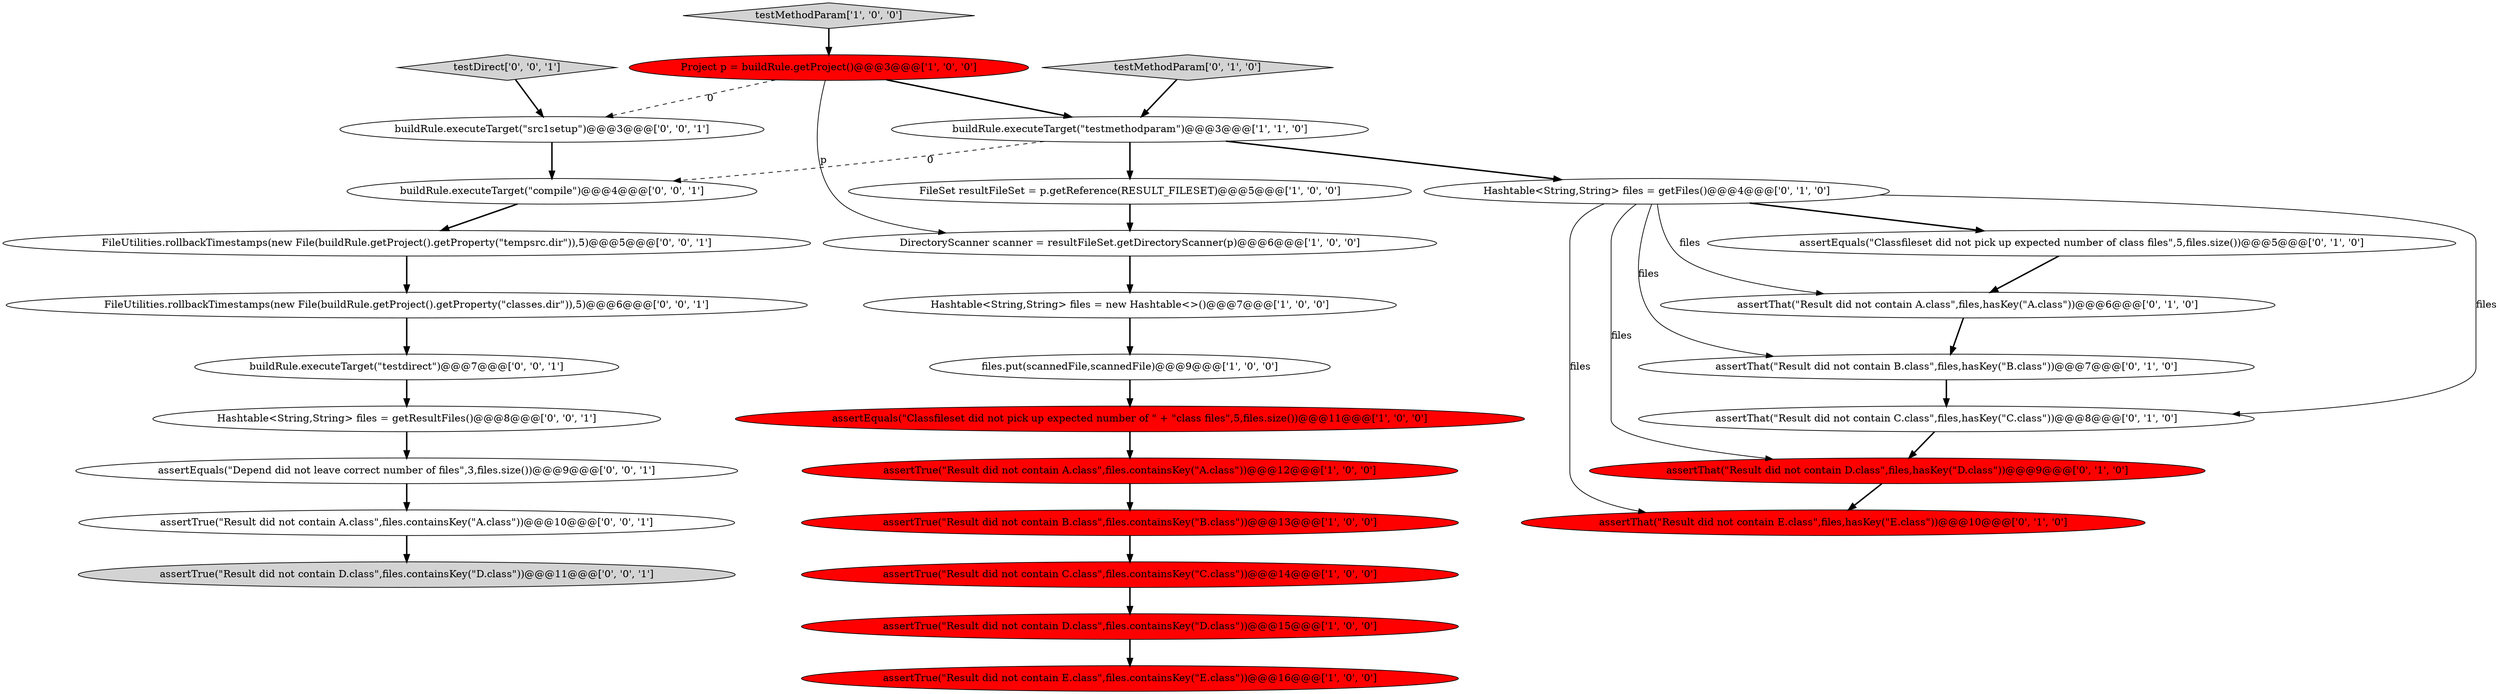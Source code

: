 digraph {
11 [style = filled, label = "files.put(scannedFile,scannedFile)@@@9@@@['1', '0', '0']", fillcolor = white, shape = ellipse image = "AAA0AAABBB1BBB"];
28 [style = filled, label = "assertTrue(\"Result did not contain D.class\",files.containsKey(\"D.class\"))@@@11@@@['0', '0', '1']", fillcolor = lightgray, shape = ellipse image = "AAA0AAABBB3BBB"];
18 [style = filled, label = "assertThat(\"Result did not contain A.class\",files,hasKey(\"A.class\"))@@@6@@@['0', '1', '0']", fillcolor = white, shape = ellipse image = "AAA0AAABBB2BBB"];
29 [style = filled, label = "FileUtilities.rollbackTimestamps(new File(buildRule.getProject().getProperty(\"classes.dir\")),5)@@@6@@@['0', '0', '1']", fillcolor = white, shape = ellipse image = "AAA0AAABBB3BBB"];
4 [style = filled, label = "buildRule.executeTarget(\"testmethodparam\")@@@3@@@['1', '1', '0']", fillcolor = white, shape = ellipse image = "AAA0AAABBB1BBB"];
3 [style = filled, label = "Hashtable<String,String> files = new Hashtable<>()@@@7@@@['1', '0', '0']", fillcolor = white, shape = ellipse image = "AAA0AAABBB1BBB"];
21 [style = filled, label = "buildRule.executeTarget(\"src1setup\")@@@3@@@['0', '0', '1']", fillcolor = white, shape = ellipse image = "AAA0AAABBB3BBB"];
15 [style = filled, label = "testMethodParam['0', '1', '0']", fillcolor = lightgray, shape = diamond image = "AAA0AAABBB2BBB"];
22 [style = filled, label = "buildRule.executeTarget(\"compile\")@@@4@@@['0', '0', '1']", fillcolor = white, shape = ellipse image = "AAA0AAABBB3BBB"];
24 [style = filled, label = "buildRule.executeTarget(\"testdirect\")@@@7@@@['0', '0', '1']", fillcolor = white, shape = ellipse image = "AAA0AAABBB3BBB"];
30 [style = filled, label = "FileUtilities.rollbackTimestamps(new File(buildRule.getProject().getProperty(\"tempsrc.dir\")),5)@@@5@@@['0', '0', '1']", fillcolor = white, shape = ellipse image = "AAA0AAABBB3BBB"];
5 [style = filled, label = "assertTrue(\"Result did not contain A.class\",files.containsKey(\"A.class\"))@@@12@@@['1', '0', '0']", fillcolor = red, shape = ellipse image = "AAA1AAABBB1BBB"];
27 [style = filled, label = "assertTrue(\"Result did not contain A.class\",files.containsKey(\"A.class\"))@@@10@@@['0', '0', '1']", fillcolor = white, shape = ellipse image = "AAA0AAABBB3BBB"];
12 [style = filled, label = "DirectoryScanner scanner = resultFileSet.getDirectoryScanner(p)@@@6@@@['1', '0', '0']", fillcolor = white, shape = ellipse image = "AAA0AAABBB1BBB"];
20 [style = filled, label = "assertThat(\"Result did not contain E.class\",files,hasKey(\"E.class\"))@@@10@@@['0', '1', '0']", fillcolor = red, shape = ellipse image = "AAA1AAABBB2BBB"];
13 [style = filled, label = "Hashtable<String,String> files = getFiles()@@@4@@@['0', '1', '0']", fillcolor = white, shape = ellipse image = "AAA0AAABBB2BBB"];
17 [style = filled, label = "assertThat(\"Result did not contain B.class\",files,hasKey(\"B.class\"))@@@7@@@['0', '1', '0']", fillcolor = white, shape = ellipse image = "AAA0AAABBB2BBB"];
2 [style = filled, label = "assertEquals(\"Classfileset did not pick up expected number of \" + \"class files\",5,files.size())@@@11@@@['1', '0', '0']", fillcolor = red, shape = ellipse image = "AAA1AAABBB1BBB"];
8 [style = filled, label = "FileSet resultFileSet = p.getReference(RESULT_FILESET)@@@5@@@['1', '0', '0']", fillcolor = white, shape = ellipse image = "AAA0AAABBB1BBB"];
19 [style = filled, label = "assertThat(\"Result did not contain C.class\",files,hasKey(\"C.class\"))@@@8@@@['0', '1', '0']", fillcolor = white, shape = ellipse image = "AAA0AAABBB2BBB"];
6 [style = filled, label = "assertTrue(\"Result did not contain C.class\",files.containsKey(\"C.class\"))@@@14@@@['1', '0', '0']", fillcolor = red, shape = ellipse image = "AAA1AAABBB1BBB"];
14 [style = filled, label = "assertEquals(\"Classfileset did not pick up expected number of class files\",5,files.size())@@@5@@@['0', '1', '0']", fillcolor = white, shape = ellipse image = "AAA0AAABBB2BBB"];
26 [style = filled, label = "assertEquals(\"Depend did not leave correct number of files\",3,files.size())@@@9@@@['0', '0', '1']", fillcolor = white, shape = ellipse image = "AAA0AAABBB3BBB"];
9 [style = filled, label = "assertTrue(\"Result did not contain B.class\",files.containsKey(\"B.class\"))@@@13@@@['1', '0', '0']", fillcolor = red, shape = ellipse image = "AAA1AAABBB1BBB"];
0 [style = filled, label = "Project p = buildRule.getProject()@@@3@@@['1', '0', '0']", fillcolor = red, shape = ellipse image = "AAA1AAABBB1BBB"];
1 [style = filled, label = "assertTrue(\"Result did not contain E.class\",files.containsKey(\"E.class\"))@@@16@@@['1', '0', '0']", fillcolor = red, shape = ellipse image = "AAA1AAABBB1BBB"];
16 [style = filled, label = "assertThat(\"Result did not contain D.class\",files,hasKey(\"D.class\"))@@@9@@@['0', '1', '0']", fillcolor = red, shape = ellipse image = "AAA1AAABBB2BBB"];
25 [style = filled, label = "testDirect['0', '0', '1']", fillcolor = lightgray, shape = diamond image = "AAA0AAABBB3BBB"];
7 [style = filled, label = "assertTrue(\"Result did not contain D.class\",files.containsKey(\"D.class\"))@@@15@@@['1', '0', '0']", fillcolor = red, shape = ellipse image = "AAA1AAABBB1BBB"];
10 [style = filled, label = "testMethodParam['1', '0', '0']", fillcolor = lightgray, shape = diamond image = "AAA0AAABBB1BBB"];
23 [style = filled, label = "Hashtable<String,String> files = getResultFiles()@@@8@@@['0', '0', '1']", fillcolor = white, shape = ellipse image = "AAA0AAABBB3BBB"];
13->20 [style = solid, label="files"];
7->1 [style = bold, label=""];
5->9 [style = bold, label=""];
13->16 [style = solid, label="files"];
27->28 [style = bold, label=""];
4->13 [style = bold, label=""];
3->11 [style = bold, label=""];
23->26 [style = bold, label=""];
18->17 [style = bold, label=""];
13->18 [style = solid, label="files"];
4->22 [style = dashed, label="0"];
0->12 [style = solid, label="p"];
13->19 [style = solid, label="files"];
13->17 [style = solid, label="files"];
17->19 [style = bold, label=""];
11->2 [style = bold, label=""];
22->30 [style = bold, label=""];
30->29 [style = bold, label=""];
9->6 [style = bold, label=""];
19->16 [style = bold, label=""];
26->27 [style = bold, label=""];
0->4 [style = bold, label=""];
21->22 [style = bold, label=""];
0->21 [style = dashed, label="0"];
10->0 [style = bold, label=""];
15->4 [style = bold, label=""];
4->8 [style = bold, label=""];
14->18 [style = bold, label=""];
12->3 [style = bold, label=""];
6->7 [style = bold, label=""];
29->24 [style = bold, label=""];
16->20 [style = bold, label=""];
13->14 [style = bold, label=""];
8->12 [style = bold, label=""];
25->21 [style = bold, label=""];
2->5 [style = bold, label=""];
24->23 [style = bold, label=""];
}
